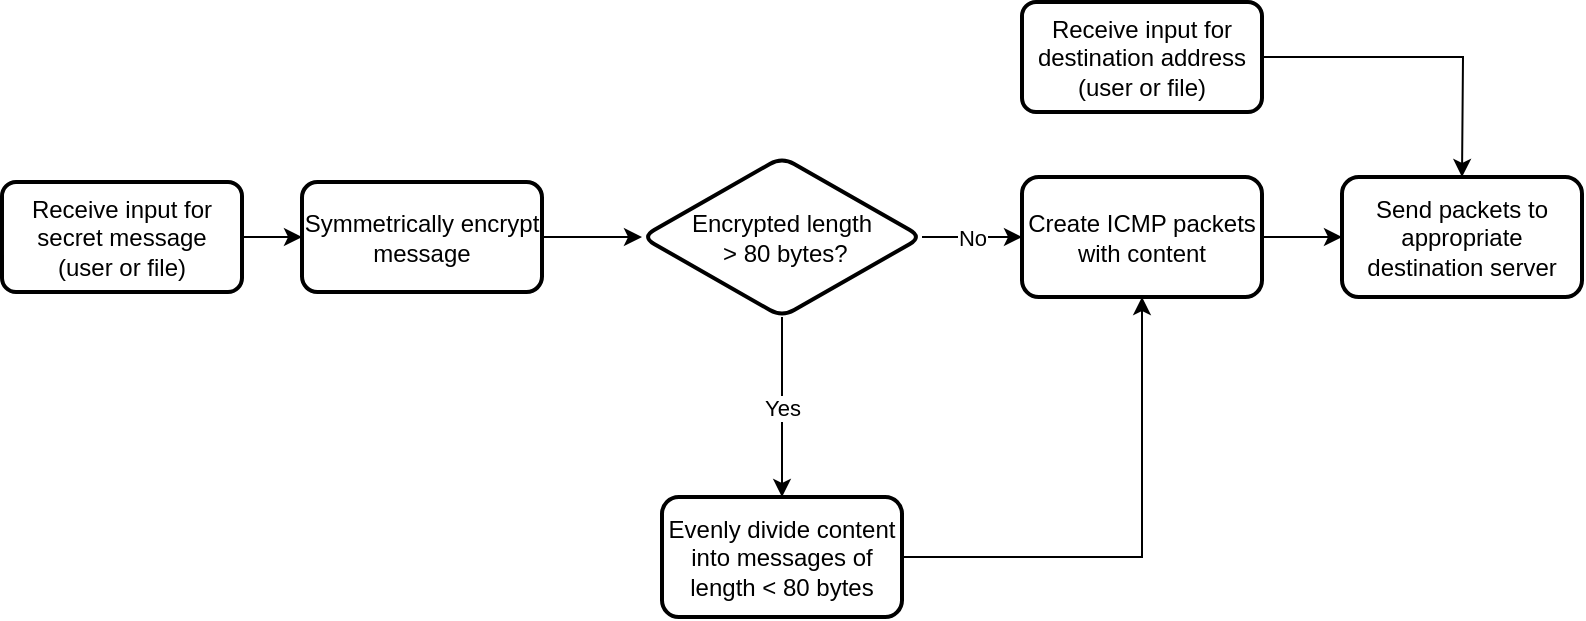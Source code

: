<mxfile version="21.1.8" type="device">
  <diagram id="C5RBs43oDa-KdzZeNtuy" name="Page-1">
    <mxGraphModel dx="1259" dy="679" grid="1" gridSize="10" guides="1" tooltips="1" connect="1" arrows="1" fold="1" page="1" pageScale="1" pageWidth="827" pageHeight="1169" math="0" shadow="0">
      <root>
        <mxCell id="WIyWlLk6GJQsqaUBKTNV-0" />
        <mxCell id="WIyWlLk6GJQsqaUBKTNV-1" parent="WIyWlLk6GJQsqaUBKTNV-0" />
        <mxCell id="7dl4ZBKmWh82pCycQbR0-2" value="" style="edgeStyle=orthogonalEdgeStyle;rounded=0;orthogonalLoop=1;jettySize=auto;html=1;" edge="1" parent="WIyWlLk6GJQsqaUBKTNV-1" source="7dl4ZBKmWh82pCycQbR0-0" target="7dl4ZBKmWh82pCycQbR0-1">
          <mxGeometry relative="1" as="geometry" />
        </mxCell>
        <mxCell id="7dl4ZBKmWh82pCycQbR0-0" value="Receive input for secret message&lt;br&gt;(user or file)" style="rounded=1;whiteSpace=wrap;html=1;absoluteArcSize=1;arcSize=14;strokeWidth=2;" vertex="1" parent="WIyWlLk6GJQsqaUBKTNV-1">
          <mxGeometry x="10" y="240" width="120" height="55" as="geometry" />
        </mxCell>
        <mxCell id="7dl4ZBKmWh82pCycQbR0-4" value="" style="edgeStyle=orthogonalEdgeStyle;rounded=0;orthogonalLoop=1;jettySize=auto;html=1;" edge="1" parent="WIyWlLk6GJQsqaUBKTNV-1" source="7dl4ZBKmWh82pCycQbR0-1" target="7dl4ZBKmWh82pCycQbR0-3">
          <mxGeometry relative="1" as="geometry" />
        </mxCell>
        <mxCell id="7dl4ZBKmWh82pCycQbR0-1" value="Symmetrically encrypt message" style="whiteSpace=wrap;html=1;rounded=1;arcSize=14;strokeWidth=2;" vertex="1" parent="WIyWlLk6GJQsqaUBKTNV-1">
          <mxGeometry x="160" y="240" width="120" height="55" as="geometry" />
        </mxCell>
        <mxCell id="7dl4ZBKmWh82pCycQbR0-6" value="No" style="edgeStyle=orthogonalEdgeStyle;rounded=0;orthogonalLoop=1;jettySize=auto;html=1;" edge="1" parent="WIyWlLk6GJQsqaUBKTNV-1" source="7dl4ZBKmWh82pCycQbR0-3" target="7dl4ZBKmWh82pCycQbR0-5">
          <mxGeometry relative="1" as="geometry" />
        </mxCell>
        <mxCell id="7dl4ZBKmWh82pCycQbR0-8" value="Yes" style="edgeStyle=orthogonalEdgeStyle;rounded=0;orthogonalLoop=1;jettySize=auto;html=1;" edge="1" parent="WIyWlLk6GJQsqaUBKTNV-1" source="7dl4ZBKmWh82pCycQbR0-3" target="7dl4ZBKmWh82pCycQbR0-7">
          <mxGeometry relative="1" as="geometry" />
        </mxCell>
        <mxCell id="7dl4ZBKmWh82pCycQbR0-3" value="Encrypted length&lt;br&gt;&amp;nbsp;&amp;gt; 80 bytes?" style="rhombus;whiteSpace=wrap;html=1;rounded=1;arcSize=14;strokeWidth=2;" vertex="1" parent="WIyWlLk6GJQsqaUBKTNV-1">
          <mxGeometry x="330" y="227.5" width="140" height="80" as="geometry" />
        </mxCell>
        <mxCell id="7dl4ZBKmWh82pCycQbR0-12" value="" style="edgeStyle=orthogonalEdgeStyle;rounded=0;orthogonalLoop=1;jettySize=auto;html=1;" edge="1" parent="WIyWlLk6GJQsqaUBKTNV-1" source="7dl4ZBKmWh82pCycQbR0-5" target="7dl4ZBKmWh82pCycQbR0-11">
          <mxGeometry relative="1" as="geometry" />
        </mxCell>
        <mxCell id="7dl4ZBKmWh82pCycQbR0-5" value="Create ICMP packets with content" style="whiteSpace=wrap;html=1;rounded=1;arcSize=14;strokeWidth=2;" vertex="1" parent="WIyWlLk6GJQsqaUBKTNV-1">
          <mxGeometry x="520" y="237.5" width="120" height="60" as="geometry" />
        </mxCell>
        <mxCell id="7dl4ZBKmWh82pCycQbR0-10" value="" style="edgeStyle=orthogonalEdgeStyle;rounded=0;orthogonalLoop=1;jettySize=auto;html=1;entryX=0.5;entryY=1;entryDx=0;entryDy=0;" edge="1" parent="WIyWlLk6GJQsqaUBKTNV-1" source="7dl4ZBKmWh82pCycQbR0-7" target="7dl4ZBKmWh82pCycQbR0-5">
          <mxGeometry relative="1" as="geometry">
            <mxPoint x="580" y="310" as="targetPoint" />
            <Array as="points">
              <mxPoint x="580" y="428" />
            </Array>
          </mxGeometry>
        </mxCell>
        <mxCell id="7dl4ZBKmWh82pCycQbR0-7" value="Evenly divide content into messages of length &amp;lt; 80 bytes" style="whiteSpace=wrap;html=1;rounded=1;arcSize=14;strokeWidth=2;" vertex="1" parent="WIyWlLk6GJQsqaUBKTNV-1">
          <mxGeometry x="340" y="397.5" width="120" height="60" as="geometry" />
        </mxCell>
        <mxCell id="7dl4ZBKmWh82pCycQbR0-11" value="Send packets to appropriate destination server" style="whiteSpace=wrap;html=1;rounded=1;arcSize=14;strokeWidth=2;" vertex="1" parent="WIyWlLk6GJQsqaUBKTNV-1">
          <mxGeometry x="680" y="237.5" width="120" height="60" as="geometry" />
        </mxCell>
        <mxCell id="7dl4ZBKmWh82pCycQbR0-15" value="" style="edgeStyle=orthogonalEdgeStyle;rounded=0;orthogonalLoop=1;jettySize=auto;html=1;" edge="1" parent="WIyWlLk6GJQsqaUBKTNV-1" source="7dl4ZBKmWh82pCycQbR0-13">
          <mxGeometry relative="1" as="geometry">
            <mxPoint x="740" y="237.5" as="targetPoint" />
          </mxGeometry>
        </mxCell>
        <mxCell id="7dl4ZBKmWh82pCycQbR0-13" value="Receive input for destination address&lt;br&gt;(user or file)" style="rounded=1;whiteSpace=wrap;html=1;absoluteArcSize=1;arcSize=14;strokeWidth=2;" vertex="1" parent="WIyWlLk6GJQsqaUBKTNV-1">
          <mxGeometry x="520" y="150" width="120" height="55" as="geometry" />
        </mxCell>
      </root>
    </mxGraphModel>
  </diagram>
</mxfile>
